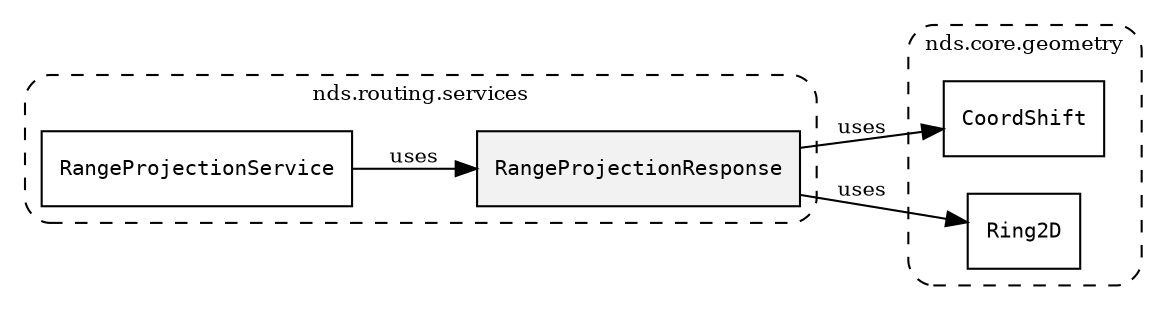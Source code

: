 /**
 * This dot file creates symbol collaboration diagram for RangeProjectionResponse.
 */
digraph ZSERIO
{
    node [shape=box, fontsize=10];
    rankdir="LR";
    fontsize=10;
    tooltip="RangeProjectionResponse collaboration diagram";

    subgraph "cluster_nds.routing.services"
    {
        style="dashed, rounded";
        label="nds.routing.services";
        tooltip="Package nds.routing.services";
        href="../../../content/packages/nds.routing.services.html#Package-nds-routing-services";
        target="_parent";

        "RangeProjectionResponse" [style="filled", fillcolor="#0000000D", target="_parent", label=<<font face="monospace"><table align="center" border="0" cellspacing="0" cellpadding="0"><tr><td href="../../../content/packages/nds.routing.services.html#Structure-RangeProjectionResponse" title="Structure defined in nds.routing.services">RangeProjectionResponse</td></tr></table></font>>];
        "RangeProjectionService" [target="_parent", label=<<font face="monospace"><table align="center" border="0" cellspacing="0" cellpadding="0"><tr><td href="../../../content/packages/nds.routing.services.html#Service-RangeProjectionService" title="Service defined in nds.routing.services">RangeProjectionService</td></tr></table></font>>];
    }

    subgraph "cluster_nds.core.geometry"
    {
        style="dashed, rounded";
        label="nds.core.geometry";
        tooltip="Package nds.core.geometry";
        href="../../../content/packages/nds.core.geometry.html#Package-nds-core-geometry";
        target="_parent";

        "CoordShift" [target="_parent", label=<<font face="monospace"><table align="center" border="0" cellspacing="0" cellpadding="0"><tr><td href="../../../content/packages/nds.core.geometry.html#Subtype-CoordShift" title="Subtype defined in nds.core.geometry">CoordShift</td></tr></table></font>>];
        "Ring2D" [target="_parent", label=<<font face="monospace"><table align="center" border="0" cellspacing="0" cellpadding="0"><tr><td href="../../../content/packages/nds.core.geometry.html#Subtype-Ring2D" title="Subtype defined in nds.core.geometry">Ring2D</td></tr></table></font>>];
    }

    "RangeProjectionResponse" -> "CoordShift" [label="uses", fontsize=10];
    "RangeProjectionResponse" -> "Ring2D" [label="uses", fontsize=10];
    "RangeProjectionService" -> "RangeProjectionResponse" [label="uses", fontsize=10];
}
